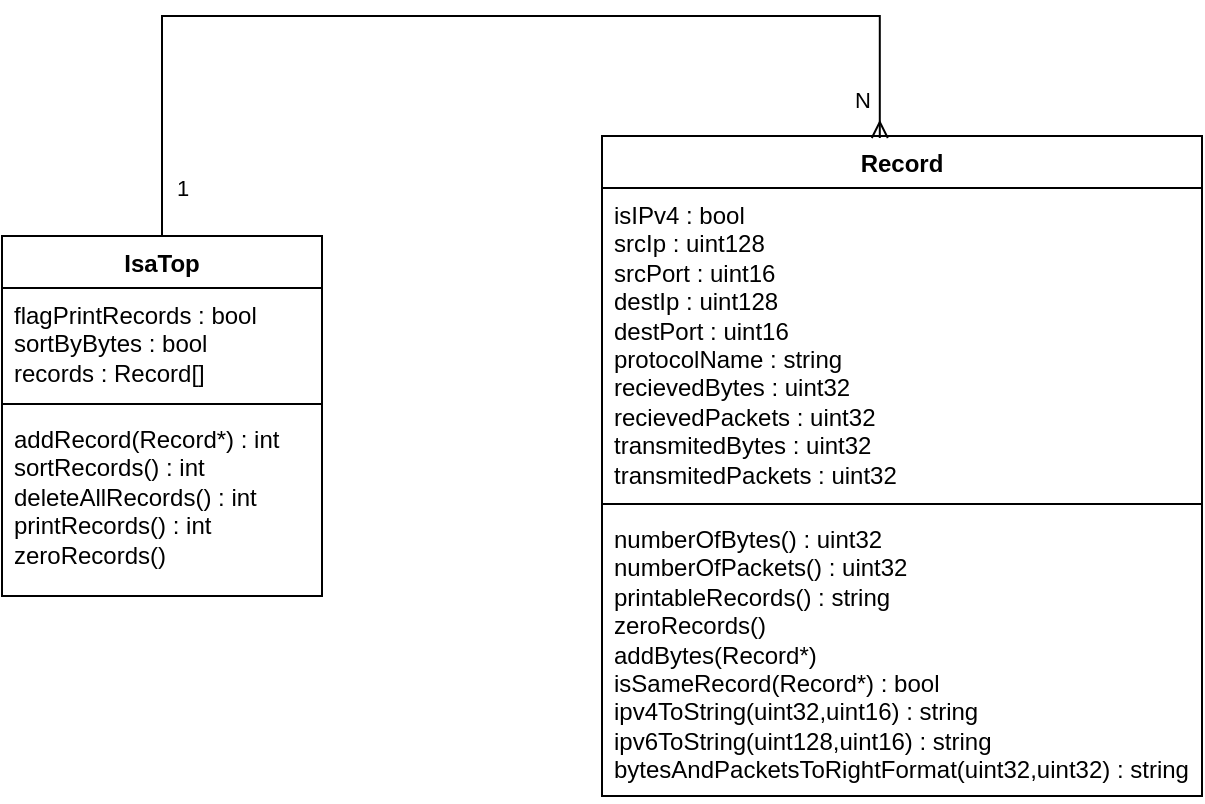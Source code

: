 <mxfile version="24.8.6">
  <diagram name="Page-1" id="Z1i_rONoe3LyYHB9ms3Y">
    <mxGraphModel dx="2284" dy="759" grid="1" gridSize="10" guides="1" tooltips="1" connect="1" arrows="1" fold="1" page="1" pageScale="1" pageWidth="850" pageHeight="1100" math="0" shadow="0">
      <root>
        <mxCell id="0" />
        <mxCell id="1" parent="0" />
        <mxCell id="XIS48sYtsI3Hlzi6tW3H-16" value="Record" style="swimlane;fontStyle=1;align=center;verticalAlign=top;childLayout=stackLayout;horizontal=1;startSize=26;horizontalStack=0;resizeParent=1;resizeParentMax=0;resizeLast=0;collapsible=1;marginBottom=0;whiteSpace=wrap;html=1;" vertex="1" parent="1">
          <mxGeometry x="-20" y="160" width="300" height="330" as="geometry" />
        </mxCell>
        <mxCell id="XIS48sYtsI3Hlzi6tW3H-17" value="&lt;div&gt;isIPv4 : bool&lt;/div&gt;&lt;div&gt;srcIp : uint128&lt;/div&gt;&lt;div&gt;srcPort : uint16&lt;br&gt;&lt;/div&gt;&lt;div&gt;destIp : uint128&lt;/div&gt;&lt;div&gt;destPort : uint16&lt;/div&gt;&lt;div&gt;protocolName : string&lt;/div&gt;&lt;div&gt;recievedBytes : uint32&lt;/div&gt;&lt;div&gt;recievedPackets : uint32&lt;/div&gt;&lt;div&gt;transmitedBytes : uint32&lt;/div&gt;&lt;div&gt;transmitedPackets : uint32&lt;/div&gt;" style="text;strokeColor=none;fillColor=none;align=left;verticalAlign=top;spacingLeft=4;spacingRight=4;overflow=hidden;rotatable=0;points=[[0,0.5],[1,0.5]];portConstraint=eastwest;whiteSpace=wrap;html=1;" vertex="1" parent="XIS48sYtsI3Hlzi6tW3H-16">
          <mxGeometry y="26" width="300" height="154" as="geometry" />
        </mxCell>
        <mxCell id="XIS48sYtsI3Hlzi6tW3H-18" value="" style="line;strokeWidth=1;fillColor=none;align=left;verticalAlign=middle;spacingTop=-1;spacingLeft=3;spacingRight=3;rotatable=0;labelPosition=right;points=[];portConstraint=eastwest;strokeColor=inherit;" vertex="1" parent="XIS48sYtsI3Hlzi6tW3H-16">
          <mxGeometry y="180" width="300" height="8" as="geometry" />
        </mxCell>
        <mxCell id="XIS48sYtsI3Hlzi6tW3H-19" value="&lt;div&gt;numberOfBytes() : uint32&lt;/div&gt;&lt;div&gt;numberOfPackets() : uint32&lt;/div&gt;&lt;div&gt;printableRecords() : string&lt;/div&gt;&lt;div&gt;zeroRecords()&lt;/div&gt;&lt;div&gt;addBytes(Record*)&lt;/div&gt;&lt;div&gt;isSameRecord(Record*) : bool&lt;br&gt;&lt;/div&gt;&lt;div&gt;ipv4ToString(uint32,uint16) : string&lt;/div&gt;&lt;div&gt;ipv6ToString(uint128,uint16) : string&lt;/div&gt;&lt;div&gt;bytesAndPacketsToRightFormat(uint32,uint32) : string&lt;br&gt;&lt;/div&gt;" style="text;strokeColor=none;fillColor=none;align=left;verticalAlign=top;spacingLeft=4;spacingRight=4;overflow=hidden;rotatable=0;points=[[0,0.5],[1,0.5]];portConstraint=eastwest;whiteSpace=wrap;html=1;" vertex="1" parent="XIS48sYtsI3Hlzi6tW3H-16">
          <mxGeometry y="188" width="300" height="142" as="geometry" />
        </mxCell>
        <mxCell id="XIS48sYtsI3Hlzi6tW3H-28" style="edgeStyle=orthogonalEdgeStyle;rounded=0;orthogonalLoop=1;jettySize=auto;html=1;exitX=0.5;exitY=0;exitDx=0;exitDy=0;entryX=0.463;entryY=0.003;entryDx=0;entryDy=0;entryPerimeter=0;endArrow=ERmany;endFill=0;strokeWidth=1;" edge="1" parent="1" source="XIS48sYtsI3Hlzi6tW3H-20" target="XIS48sYtsI3Hlzi6tW3H-16">
          <mxGeometry relative="1" as="geometry">
            <mxPoint x="100" y="40" as="targetPoint" />
            <Array as="points">
              <mxPoint x="-240" y="100" />
              <mxPoint x="119" y="100" />
            </Array>
          </mxGeometry>
        </mxCell>
        <mxCell id="XIS48sYtsI3Hlzi6tW3H-29" value="&lt;div&gt;1&lt;/div&gt;" style="edgeLabel;html=1;align=center;verticalAlign=middle;resizable=0;points=[];" vertex="1" connectable="0" parent="XIS48sYtsI3Hlzi6tW3H-28">
          <mxGeometry x="-0.94" y="2" relative="1" as="geometry">
            <mxPoint x="12" y="-8" as="offset" />
          </mxGeometry>
        </mxCell>
        <mxCell id="XIS48sYtsI3Hlzi6tW3H-32" value="N" style="edgeLabel;html=1;align=center;verticalAlign=middle;resizable=0;points=[];" vertex="1" connectable="0" parent="XIS48sYtsI3Hlzi6tW3H-28">
          <mxGeometry x="0.928" y="2" relative="1" as="geometry">
            <mxPoint x="-11" as="offset" />
          </mxGeometry>
        </mxCell>
        <mxCell id="XIS48sYtsI3Hlzi6tW3H-20" value="IsaTop" style="swimlane;fontStyle=1;align=center;verticalAlign=top;childLayout=stackLayout;horizontal=1;startSize=26;horizontalStack=0;resizeParent=1;resizeParentMax=0;resizeLast=0;collapsible=1;marginBottom=0;whiteSpace=wrap;html=1;" vertex="1" parent="1">
          <mxGeometry x="-320" y="210" width="160" height="180" as="geometry" />
        </mxCell>
        <mxCell id="XIS48sYtsI3Hlzi6tW3H-21" value="&lt;div&gt;flagPrintRecords : bool&lt;/div&gt;&lt;div&gt;sortByBytes : bool&lt;/div&gt;&lt;div&gt;records : Record[]&lt;br&gt;&lt;/div&gt;" style="text;strokeColor=none;fillColor=none;align=left;verticalAlign=top;spacingLeft=4;spacingRight=4;overflow=hidden;rotatable=0;points=[[0,0.5],[1,0.5]];portConstraint=eastwest;whiteSpace=wrap;html=1;" vertex="1" parent="XIS48sYtsI3Hlzi6tW3H-20">
          <mxGeometry y="26" width="160" height="54" as="geometry" />
        </mxCell>
        <mxCell id="XIS48sYtsI3Hlzi6tW3H-22" value="" style="line;strokeWidth=1;fillColor=none;align=left;verticalAlign=middle;spacingTop=-1;spacingLeft=3;spacingRight=3;rotatable=0;labelPosition=right;points=[];portConstraint=eastwest;strokeColor=inherit;" vertex="1" parent="XIS48sYtsI3Hlzi6tW3H-20">
          <mxGeometry y="80" width="160" height="8" as="geometry" />
        </mxCell>
        <mxCell id="XIS48sYtsI3Hlzi6tW3H-23" value="&lt;div&gt;addRecord(Record*) : int&lt;/div&gt;&lt;div&gt;sortRecords() : int&lt;/div&gt;&lt;div&gt;deleteAllRecords() : int&lt;/div&gt;&lt;div&gt;printRecords() : int&lt;/div&gt;&lt;div&gt;zeroRecords()&lt;br&gt;&lt;/div&gt;" style="text;strokeColor=none;fillColor=none;align=left;verticalAlign=top;spacingLeft=4;spacingRight=4;overflow=hidden;rotatable=0;points=[[0,0.5],[1,0.5]];portConstraint=eastwest;whiteSpace=wrap;html=1;" vertex="1" parent="XIS48sYtsI3Hlzi6tW3H-20">
          <mxGeometry y="88" width="160" height="92" as="geometry" />
        </mxCell>
      </root>
    </mxGraphModel>
  </diagram>
</mxfile>

